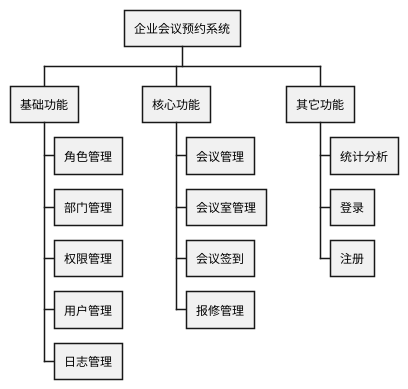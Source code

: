 @startwbs
'https://plantuml.com/wbs-diagram

* 企业会议预约系统
** 基础功能
*** 角色管理
*** 部门管理
*** 权限管理
*** 用户管理
*** 日志管理
** 核心功能
*** 会议管理
*** 会议室管理
*** 会议签到
*** 报修管理
** 其它功能
*** 统计分析
*** 登录
*** 注册
@endwbs